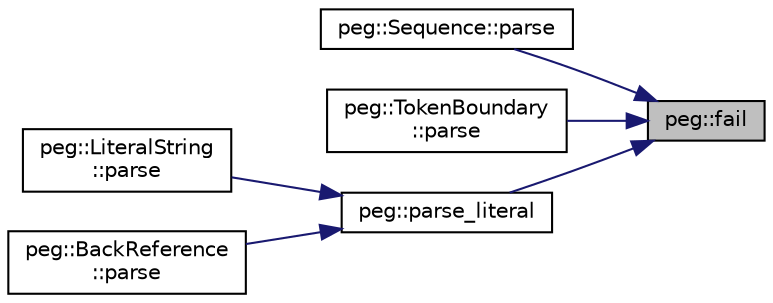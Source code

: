 digraph "peg::fail"
{
 // LATEX_PDF_SIZE
  edge [fontname="Helvetica",fontsize="10",labelfontname="Helvetica",labelfontsize="10"];
  node [fontname="Helvetica",fontsize="10",shape=record];
  rankdir="RL";
  Node1 [label="peg::fail",height=0.2,width=0.4,color="black", fillcolor="grey75", style="filled", fontcolor="black",tooltip=" "];
  Node1 -> Node2 [dir="back",color="midnightblue",fontsize="10",style="solid",fontname="Helvetica"];
  Node2 [label="peg::Sequence::parse",height=0.2,width=0.4,color="black", fillcolor="white", style="filled",URL="$classpeg_1_1Sequence.html#a86597545ce8be45e20383874c4a0a9bf",tooltip=" "];
  Node1 -> Node3 [dir="back",color="midnightblue",fontsize="10",style="solid",fontname="Helvetica"];
  Node3 [label="peg::TokenBoundary\l::parse",height=0.2,width=0.4,color="black", fillcolor="white", style="filled",URL="$classpeg_1_1TokenBoundary.html#acf07987217a00b32783cc8c58e95ef4d",tooltip=" "];
  Node1 -> Node4 [dir="back",color="midnightblue",fontsize="10",style="solid",fontname="Helvetica"];
  Node4 [label="peg::parse_literal",height=0.2,width=0.4,color="black", fillcolor="white", style="filled",URL="$namespacepeg.html#ad8f1730e05c5fc8603922a10b6a11d7a",tooltip=" "];
  Node4 -> Node5 [dir="back",color="midnightblue",fontsize="10",style="solid",fontname="Helvetica"];
  Node5 [label="peg::LiteralString\l::parse",height=0.2,width=0.4,color="black", fillcolor="white", style="filled",URL="$classpeg_1_1LiteralString.html#a3d4a1e8c3c3780dae595e39e795a543a",tooltip=" "];
  Node4 -> Node6 [dir="back",color="midnightblue",fontsize="10",style="solid",fontname="Helvetica"];
  Node6 [label="peg::BackReference\l::parse",height=0.2,width=0.4,color="black", fillcolor="white", style="filled",URL="$classpeg_1_1BackReference.html#ae2553193ecb1e3438e02683fa54e9e01",tooltip=" "];
}

